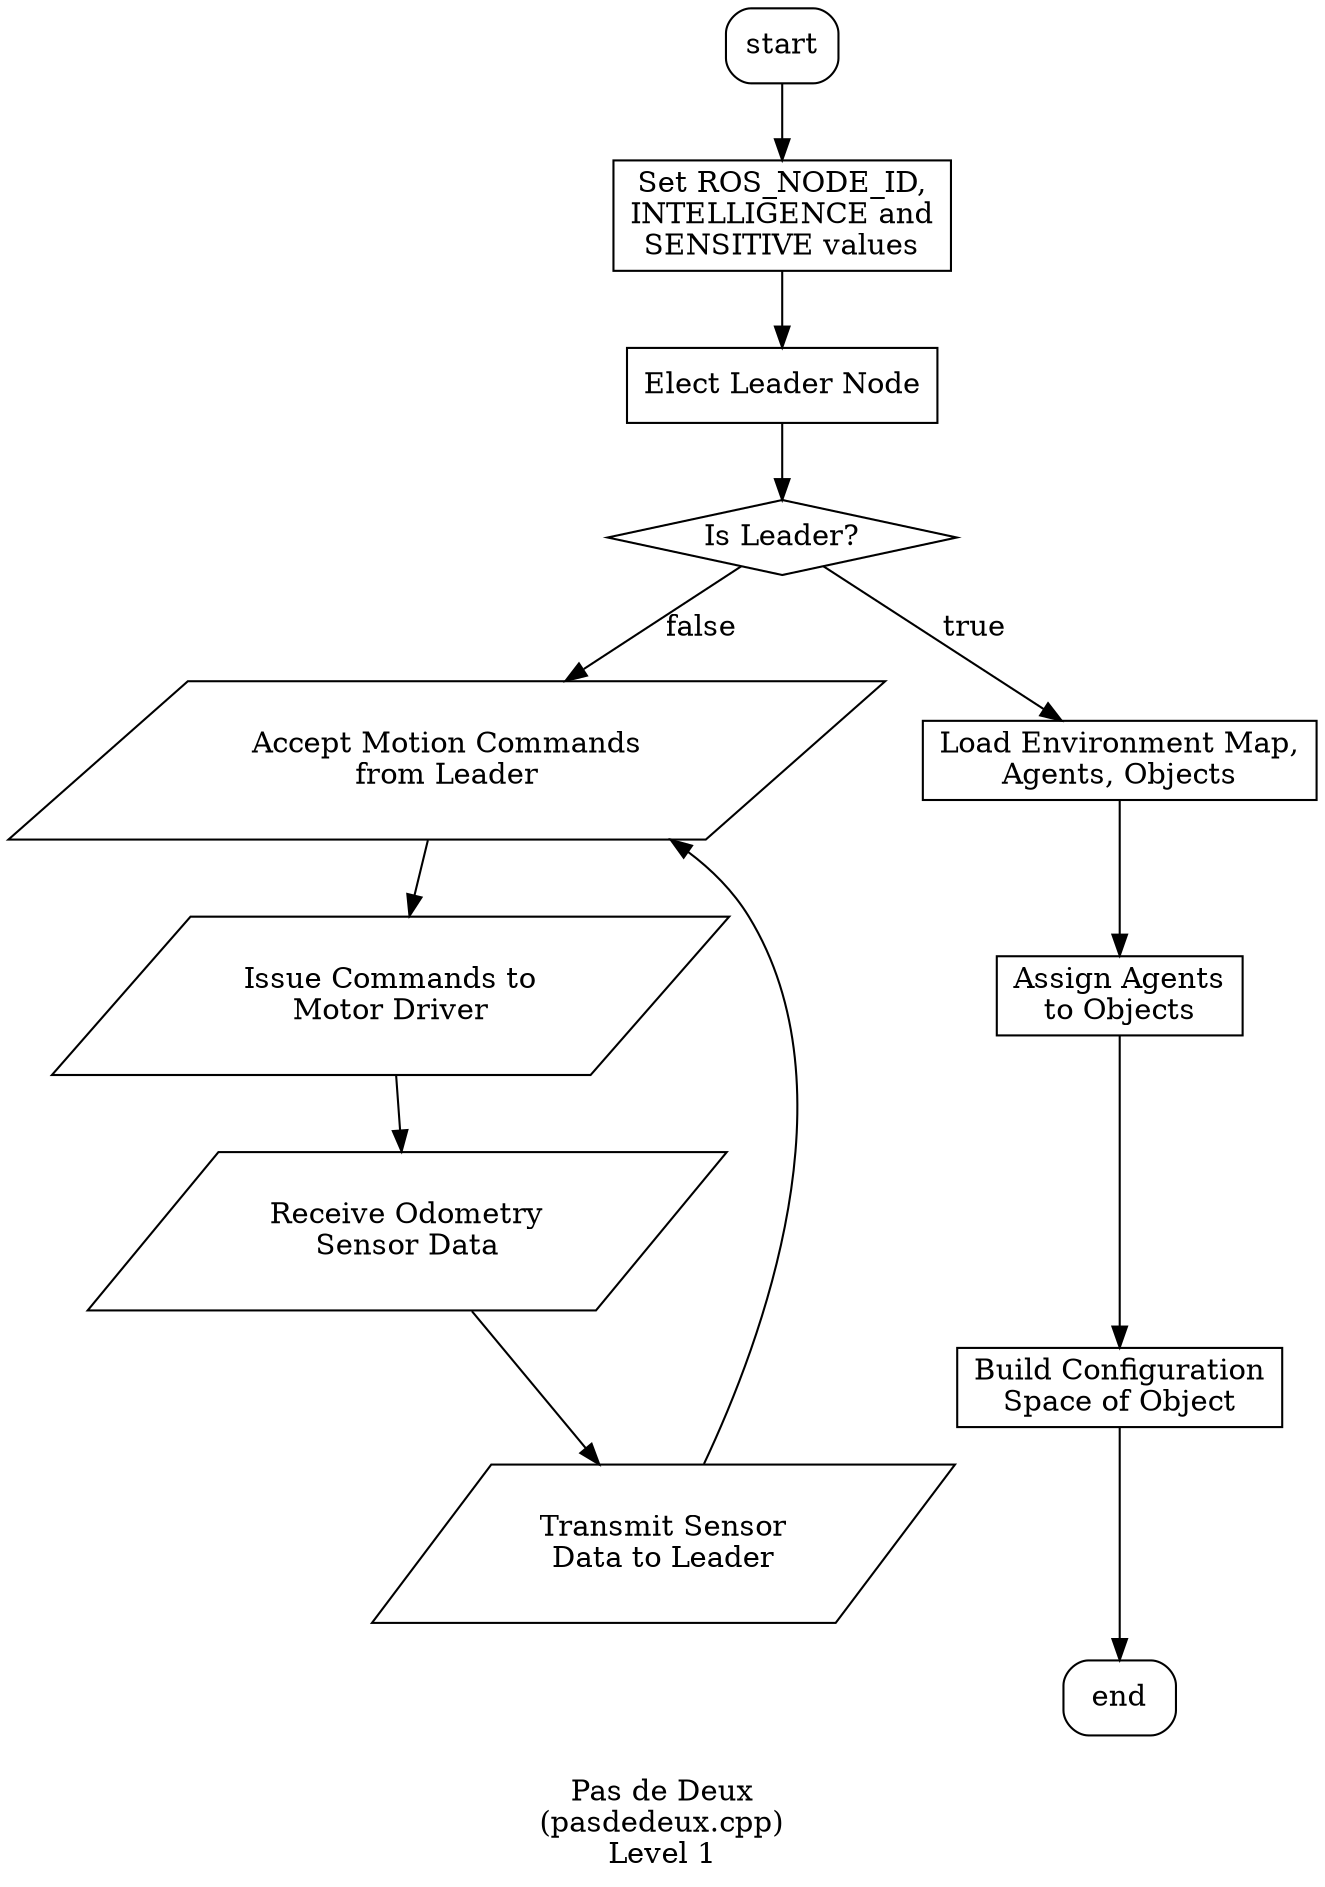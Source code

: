 digraph {
    label="\nPas de Deux\n(pasdedeux.cpp)\nLevel 1"

    node[shape="box", style="rounded"]
       start; end;
    
	main01 [shape = "box", style = ""];
	start -> main01;
	main01 [label = "Set ROS_NODE_ID,\nINTELLIGENCE and\nSENSITIVE values"]
	
	main02 [shape = "box", style = ""];
	main01 -> main02;
	main02 [label = "Elect Leader Node"];
	
	main03 [shape = "diamond", style = ""];
	main02 -> main03;
	main03 [label = "Is Leader?"];
	
	main04 [shape = "parallelogram", style = ""];
	main03 -> main04 [label = "false"];
	main04 [label = "Accept Motion Commands\nfrom Leader"];
	
	main05 [shape = "parallelogram", style = ""];
	main04 -> main05;
	main05 [label = "Issue Commands to\nMotor Driver"];
	
	main06 [shape = "parallelogram", style = ""];
	main05 -> main06;
	main06 [label = "Receive Odometry\nSensor Data"];
	
	main07 [shape = "parallelogram", style = ""];
	main06 -> main07;
	main07 -> main04
	main07 [label = "Transmit Sensor\nData to Leader"];
	
	main08 [shape = "box", style = ""];
	main03 -> main08 [label = "true"];
	main08 [label = "Load Environment Map,\nAgents, Objects"];
	
	main09 [shape = "box", style = ""];
	main08 -> main09;
	main09 [label = "Assign Agents\nto Objects"];
	
	main10 [shape = "box", style = ""];
	main09 -> main10;
	main10 [label = "Build Configuration\nSpace of Object"];
	
	main10 -> end;
	
	{rank = sink; end}
}

